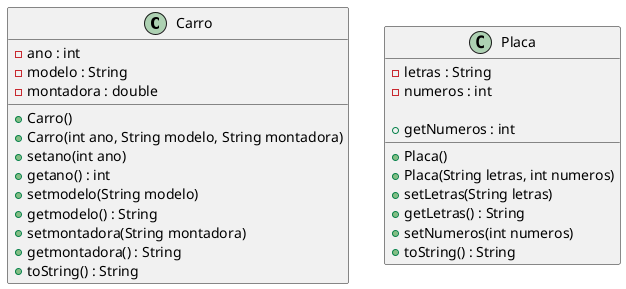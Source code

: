 @startuml

class Carro {
    - ano : int
    - modelo : String
    - montadora : double

    + Carro()
    + Carro(int ano, String modelo, String montadora)
    + setano(int ano)
    + getano() : int
    + setmodelo(String modelo)
    + getmodelo() : String
    + setmontadora(String montadora)
    + getmontadora() : String
    + toString() : String
}

class Placa{
    - letras : String
    - numeros : int

    + Placa()
    + Placa(String letras, int numeros)
    + setLetras(String letras)
    + getLetras() : String
    + setNumeros(int numeros)
    + getNumeros : int
    + toString() : String
}
@enduml

